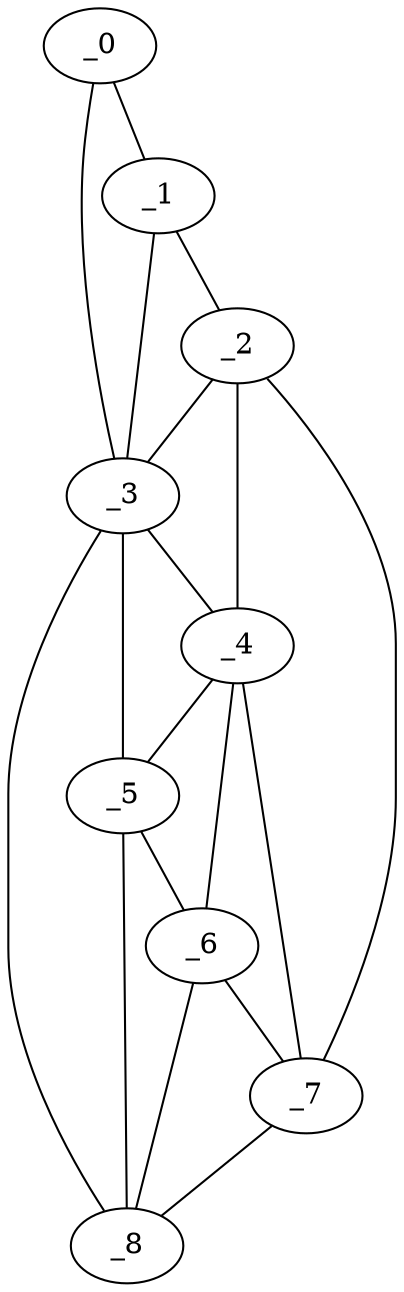 graph "obj73__225.gxl" {
	_0	 [x=11,
		y=65];
	_1	 [x=34,
		y=87];
	_0 -- _1	 [valence=1];
	_3	 [x=95,
		y=55];
	_0 -- _3	 [valence=1];
	_2	 [x=59,
		y=94];
	_1 -- _2	 [valence=1];
	_1 -- _3	 [valence=2];
	_2 -- _3	 [valence=2];
	_4	 [x=107,
		y=73];
	_2 -- _4	 [valence=2];
	_7	 [x=114,
		y=82];
	_2 -- _7	 [valence=1];
	_3 -- _4	 [valence=1];
	_5	 [x=113,
		y=69];
	_3 -- _5	 [valence=2];
	_8	 [x=121,
		y=61];
	_3 -- _8	 [valence=1];
	_4 -- _5	 [valence=2];
	_6	 [x=113,
		y=75];
	_4 -- _6	 [valence=2];
	_4 -- _7	 [valence=2];
	_5 -- _6	 [valence=1];
	_5 -- _8	 [valence=1];
	_6 -- _7	 [valence=1];
	_6 -- _8	 [valence=2];
	_7 -- _8	 [valence=1];
}
